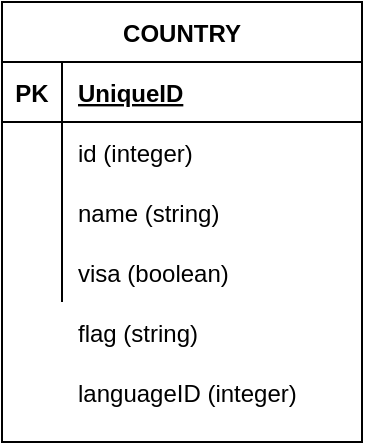 <mxfile version="14.6.9" type="github">
  <diagram id="u5W5YF0wvYuZV8YHRvrz" name="Page-1">
    <mxGraphModel dx="2062" dy="1140" grid="1" gridSize="10" guides="1" tooltips="1" connect="1" arrows="1" fold="1" page="1" pageScale="1" pageWidth="827" pageHeight="1169" math="0" shadow="0">
      <root>
        <mxCell id="0" />
        <mxCell id="1" parent="0" />
        <mxCell id="UGxATluOnxXf557qcqXb-16" value="COUNTRY" style="shape=table;startSize=30;container=1;collapsible=1;childLayout=tableLayout;fixedRows=1;rowLines=0;fontStyle=1;align=center;resizeLast=1;" vertex="1" parent="1">
          <mxGeometry x="330" y="380" width="180" height="220" as="geometry" />
        </mxCell>
        <mxCell id="UGxATluOnxXf557qcqXb-17" value="" style="shape=partialRectangle;collapsible=0;dropTarget=0;pointerEvents=0;fillColor=none;top=0;left=0;bottom=1;right=0;points=[[0,0.5],[1,0.5]];portConstraint=eastwest;" vertex="1" parent="UGxATluOnxXf557qcqXb-16">
          <mxGeometry y="30" width="180" height="30" as="geometry" />
        </mxCell>
        <mxCell id="UGxATluOnxXf557qcqXb-18" value="PK" style="shape=partialRectangle;connectable=0;fillColor=none;top=0;left=0;bottom=0;right=0;fontStyle=1;overflow=hidden;" vertex="1" parent="UGxATluOnxXf557qcqXb-17">
          <mxGeometry width="30" height="30" as="geometry" />
        </mxCell>
        <mxCell id="UGxATluOnxXf557qcqXb-19" value="UniqueID" style="shape=partialRectangle;connectable=0;fillColor=none;top=0;left=0;bottom=0;right=0;align=left;spacingLeft=6;fontStyle=5;overflow=hidden;" vertex="1" parent="UGxATluOnxXf557qcqXb-17">
          <mxGeometry x="30" width="150" height="30" as="geometry" />
        </mxCell>
        <mxCell id="UGxATluOnxXf557qcqXb-20" value="" style="shape=partialRectangle;collapsible=0;dropTarget=0;pointerEvents=0;fillColor=none;top=0;left=0;bottom=0;right=0;points=[[0,0.5],[1,0.5]];portConstraint=eastwest;" vertex="1" parent="UGxATluOnxXf557qcqXb-16">
          <mxGeometry y="60" width="180" height="30" as="geometry" />
        </mxCell>
        <mxCell id="UGxATluOnxXf557qcqXb-21" value="" style="shape=partialRectangle;connectable=0;fillColor=none;top=0;left=0;bottom=0;right=0;editable=1;overflow=hidden;" vertex="1" parent="UGxATluOnxXf557qcqXb-20">
          <mxGeometry width="30" height="30" as="geometry" />
        </mxCell>
        <mxCell id="UGxATluOnxXf557qcqXb-22" value="id (integer)" style="shape=partialRectangle;connectable=0;fillColor=none;top=0;left=0;bottom=0;right=0;align=left;spacingLeft=6;overflow=hidden;" vertex="1" parent="UGxATluOnxXf557qcqXb-20">
          <mxGeometry x="30" width="150" height="30" as="geometry" />
        </mxCell>
        <mxCell id="UGxATluOnxXf557qcqXb-23" value="" style="shape=partialRectangle;collapsible=0;dropTarget=0;pointerEvents=0;fillColor=none;top=0;left=0;bottom=0;right=0;points=[[0,0.5],[1,0.5]];portConstraint=eastwest;" vertex="1" parent="UGxATluOnxXf557qcqXb-16">
          <mxGeometry y="90" width="180" height="30" as="geometry" />
        </mxCell>
        <mxCell id="UGxATluOnxXf557qcqXb-24" value="" style="shape=partialRectangle;connectable=0;fillColor=none;top=0;left=0;bottom=0;right=0;editable=1;overflow=hidden;" vertex="1" parent="UGxATluOnxXf557qcqXb-23">
          <mxGeometry width="30" height="30" as="geometry" />
        </mxCell>
        <mxCell id="UGxATluOnxXf557qcqXb-25" value="name (string)" style="shape=partialRectangle;connectable=0;fillColor=none;top=0;left=0;bottom=0;right=0;align=left;spacingLeft=6;overflow=hidden;" vertex="1" parent="UGxATluOnxXf557qcqXb-23">
          <mxGeometry x="30" width="150" height="30" as="geometry" />
        </mxCell>
        <mxCell id="UGxATluOnxXf557qcqXb-26" value="" style="shape=partialRectangle;collapsible=0;dropTarget=0;pointerEvents=0;fillColor=none;top=0;left=0;bottom=0;right=0;points=[[0,0.5],[1,0.5]];portConstraint=eastwest;" vertex="1" parent="UGxATluOnxXf557qcqXb-16">
          <mxGeometry y="120" width="180" height="30" as="geometry" />
        </mxCell>
        <mxCell id="UGxATluOnxXf557qcqXb-27" value="" style="shape=partialRectangle;connectable=0;fillColor=none;top=0;left=0;bottom=0;right=0;editable=1;overflow=hidden;" vertex="1" parent="UGxATluOnxXf557qcqXb-26">
          <mxGeometry width="30" height="30" as="geometry" />
        </mxCell>
        <mxCell id="UGxATluOnxXf557qcqXb-28" value="visa (boolean)" style="shape=partialRectangle;connectable=0;fillColor=none;top=0;left=0;bottom=0;right=0;align=left;spacingLeft=6;overflow=hidden;" vertex="1" parent="UGxATluOnxXf557qcqXb-26">
          <mxGeometry x="30" width="150" height="30" as="geometry" />
        </mxCell>
        <mxCell id="UGxATluOnxXf557qcqXb-29" value="flag (string)" style="shape=partialRectangle;connectable=0;fillColor=none;top=0;left=0;bottom=0;right=0;align=left;spacingLeft=6;overflow=hidden;" vertex="1" parent="1">
          <mxGeometry x="360" y="530" width="150" height="30" as="geometry" />
        </mxCell>
        <mxCell id="UGxATluOnxXf557qcqXb-30" value="languageID (integer)" style="shape=partialRectangle;connectable=0;fillColor=none;top=0;left=0;bottom=0;right=0;align=left;spacingLeft=6;overflow=hidden;" vertex="1" parent="1">
          <mxGeometry x="360" y="560" width="150" height="30" as="geometry" />
        </mxCell>
      </root>
    </mxGraphModel>
  </diagram>
</mxfile>
